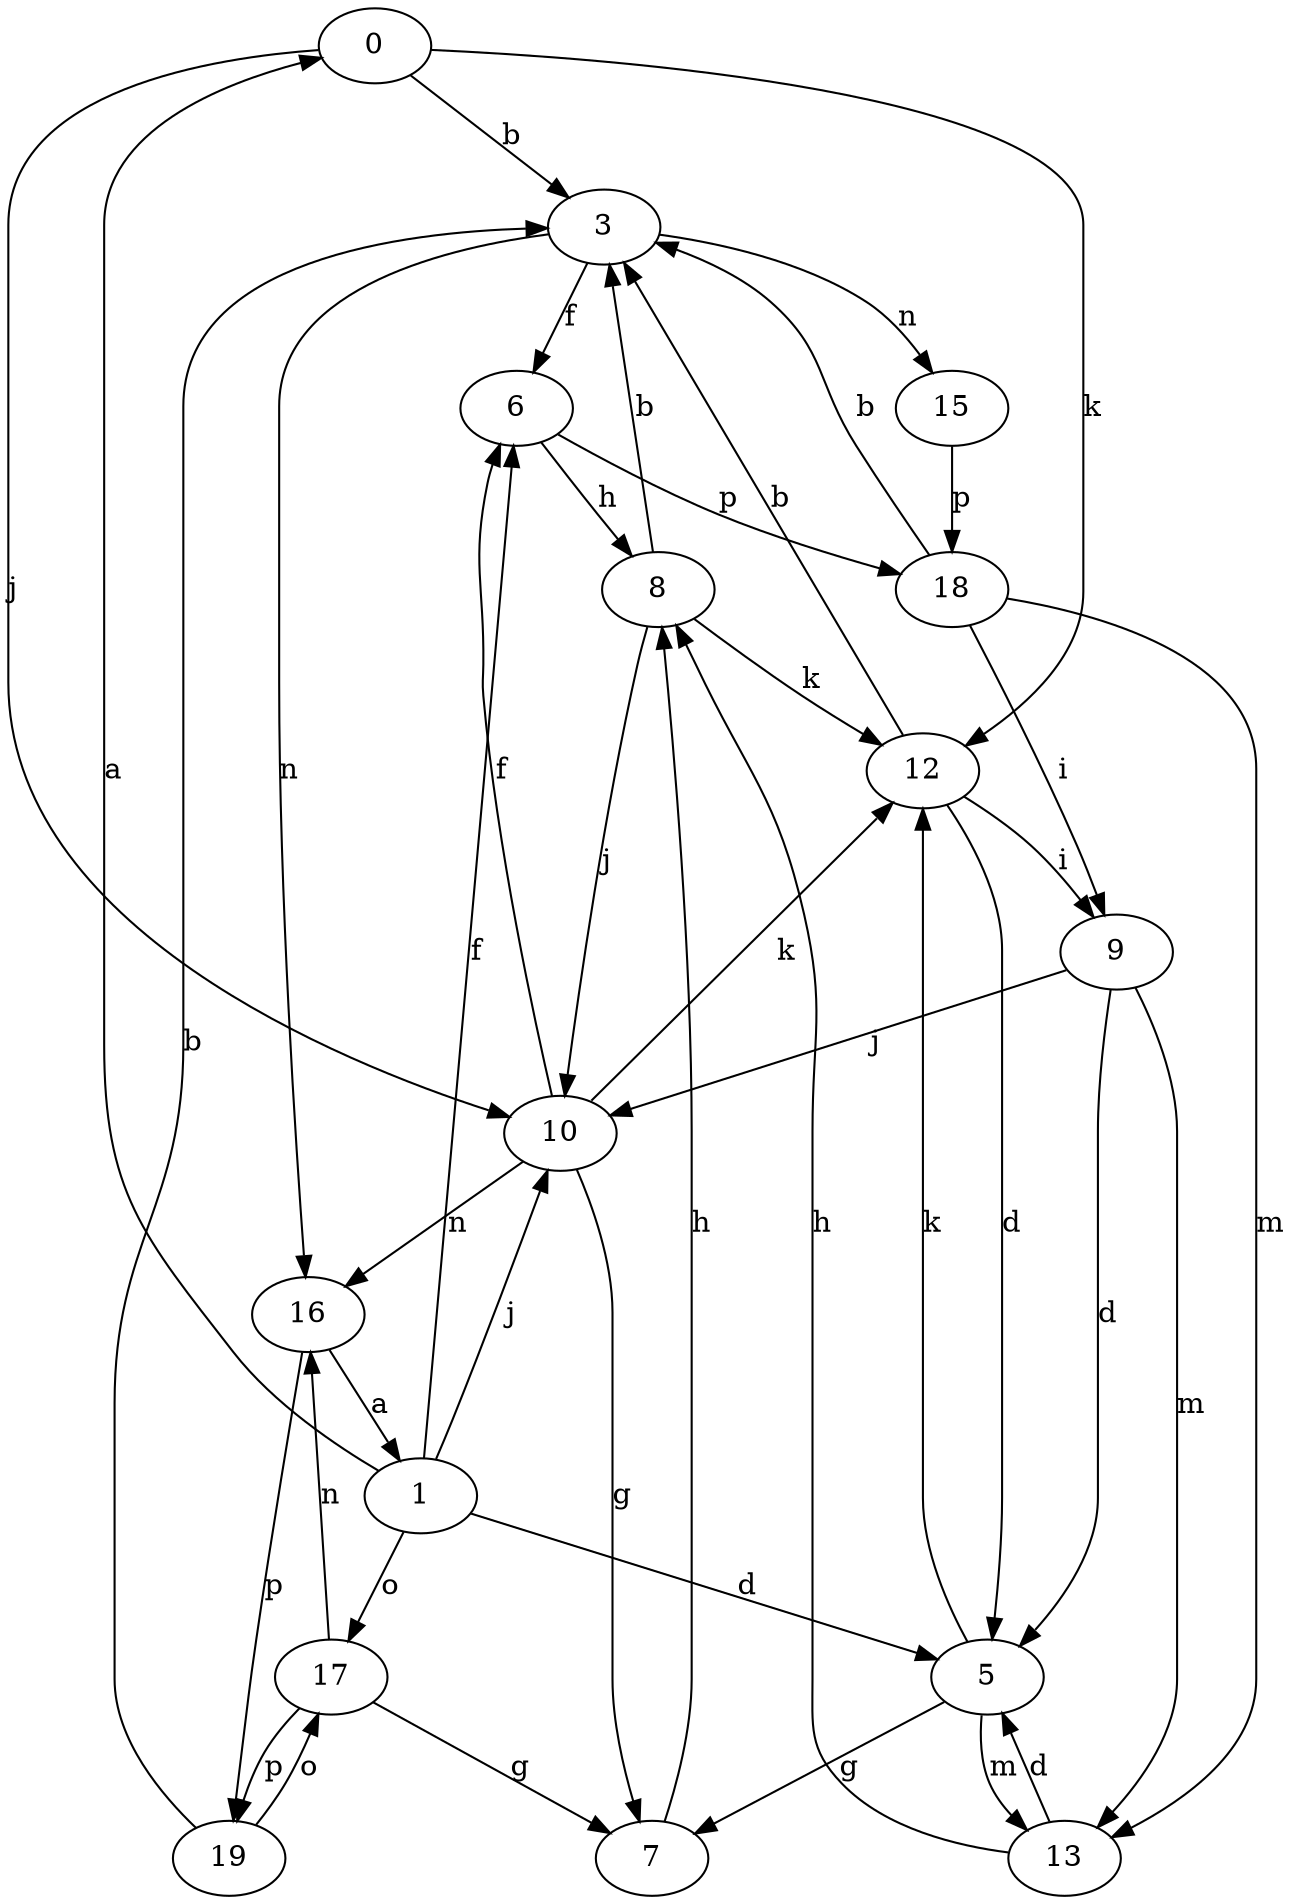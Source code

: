 strict digraph  {
0;
1;
3;
5;
6;
7;
8;
9;
10;
12;
13;
15;
16;
17;
18;
19;
0 -> 3  [label=b];
0 -> 10  [label=j];
0 -> 12  [label=k];
1 -> 0  [label=a];
1 -> 5  [label=d];
1 -> 6  [label=f];
1 -> 10  [label=j];
1 -> 17  [label=o];
3 -> 6  [label=f];
3 -> 15  [label=n];
3 -> 16  [label=n];
5 -> 7  [label=g];
5 -> 12  [label=k];
5 -> 13  [label=m];
6 -> 8  [label=h];
6 -> 18  [label=p];
7 -> 8  [label=h];
8 -> 3  [label=b];
8 -> 10  [label=j];
8 -> 12  [label=k];
9 -> 5  [label=d];
9 -> 10  [label=j];
9 -> 13  [label=m];
10 -> 6  [label=f];
10 -> 7  [label=g];
10 -> 12  [label=k];
10 -> 16  [label=n];
12 -> 3  [label=b];
12 -> 5  [label=d];
12 -> 9  [label=i];
13 -> 5  [label=d];
13 -> 8  [label=h];
15 -> 18  [label=p];
16 -> 1  [label=a];
16 -> 19  [label=p];
17 -> 7  [label=g];
17 -> 16  [label=n];
17 -> 19  [label=p];
18 -> 3  [label=b];
18 -> 9  [label=i];
18 -> 13  [label=m];
19 -> 3  [label=b];
19 -> 17  [label=o];
}
